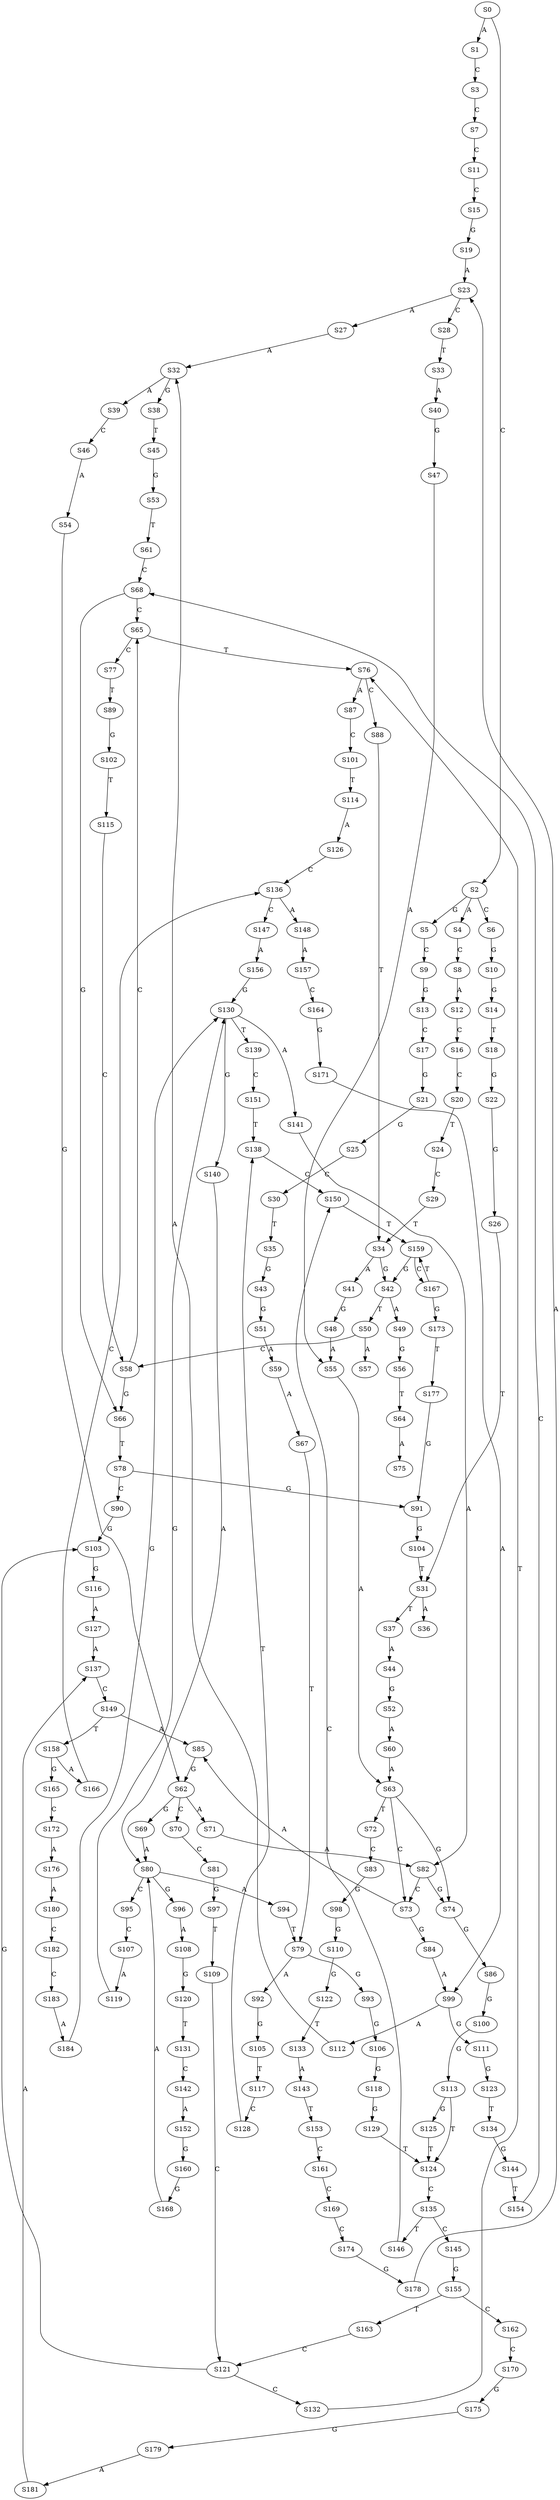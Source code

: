 strict digraph  {
	S0 -> S1 [ label = A ];
	S0 -> S2 [ label = C ];
	S1 -> S3 [ label = C ];
	S2 -> S4 [ label = A ];
	S2 -> S5 [ label = G ];
	S2 -> S6 [ label = C ];
	S3 -> S7 [ label = C ];
	S4 -> S8 [ label = C ];
	S5 -> S9 [ label = C ];
	S6 -> S10 [ label = G ];
	S7 -> S11 [ label = C ];
	S8 -> S12 [ label = A ];
	S9 -> S13 [ label = G ];
	S10 -> S14 [ label = G ];
	S11 -> S15 [ label = C ];
	S12 -> S16 [ label = C ];
	S13 -> S17 [ label = C ];
	S14 -> S18 [ label = T ];
	S15 -> S19 [ label = G ];
	S16 -> S20 [ label = C ];
	S17 -> S21 [ label = G ];
	S18 -> S22 [ label = G ];
	S19 -> S23 [ label = A ];
	S20 -> S24 [ label = T ];
	S21 -> S25 [ label = G ];
	S22 -> S26 [ label = G ];
	S23 -> S27 [ label = A ];
	S23 -> S28 [ label = C ];
	S24 -> S29 [ label = C ];
	S25 -> S30 [ label = C ];
	S26 -> S31 [ label = T ];
	S27 -> S32 [ label = A ];
	S28 -> S33 [ label = T ];
	S29 -> S34 [ label = T ];
	S30 -> S35 [ label = T ];
	S31 -> S36 [ label = A ];
	S31 -> S37 [ label = T ];
	S32 -> S38 [ label = G ];
	S32 -> S39 [ label = A ];
	S33 -> S40 [ label = A ];
	S34 -> S41 [ label = A ];
	S34 -> S42 [ label = G ];
	S35 -> S43 [ label = G ];
	S37 -> S44 [ label = A ];
	S38 -> S45 [ label = T ];
	S39 -> S46 [ label = C ];
	S40 -> S47 [ label = G ];
	S41 -> S48 [ label = G ];
	S42 -> S49 [ label = A ];
	S42 -> S50 [ label = T ];
	S43 -> S51 [ label = G ];
	S44 -> S52 [ label = G ];
	S45 -> S53 [ label = G ];
	S46 -> S54 [ label = A ];
	S47 -> S55 [ label = A ];
	S48 -> S55 [ label = A ];
	S49 -> S56 [ label = G ];
	S50 -> S57 [ label = A ];
	S50 -> S58 [ label = C ];
	S51 -> S59 [ label = A ];
	S52 -> S60 [ label = A ];
	S53 -> S61 [ label = T ];
	S54 -> S62 [ label = G ];
	S55 -> S63 [ label = A ];
	S56 -> S64 [ label = T ];
	S58 -> S65 [ label = C ];
	S58 -> S66 [ label = G ];
	S59 -> S67 [ label = A ];
	S60 -> S63 [ label = A ];
	S61 -> S68 [ label = C ];
	S62 -> S69 [ label = G ];
	S62 -> S70 [ label = C ];
	S62 -> S71 [ label = A ];
	S63 -> S72 [ label = T ];
	S63 -> S73 [ label = C ];
	S63 -> S74 [ label = G ];
	S64 -> S75 [ label = A ];
	S65 -> S76 [ label = T ];
	S65 -> S77 [ label = C ];
	S66 -> S78 [ label = T ];
	S67 -> S79 [ label = T ];
	S68 -> S66 [ label = G ];
	S68 -> S65 [ label = C ];
	S69 -> S80 [ label = A ];
	S70 -> S81 [ label = C ];
	S71 -> S82 [ label = A ];
	S72 -> S83 [ label = C ];
	S73 -> S84 [ label = G ];
	S73 -> S85 [ label = A ];
	S74 -> S86 [ label = G ];
	S76 -> S87 [ label = A ];
	S76 -> S88 [ label = C ];
	S77 -> S89 [ label = T ];
	S78 -> S90 [ label = C ];
	S78 -> S91 [ label = G ];
	S79 -> S92 [ label = A ];
	S79 -> S93 [ label = G ];
	S80 -> S94 [ label = A ];
	S80 -> S95 [ label = C ];
	S80 -> S96 [ label = G ];
	S81 -> S97 [ label = G ];
	S82 -> S73 [ label = C ];
	S82 -> S74 [ label = G ];
	S83 -> S98 [ label = G ];
	S84 -> S99 [ label = A ];
	S85 -> S62 [ label = G ];
	S86 -> S100 [ label = G ];
	S87 -> S101 [ label = C ];
	S88 -> S34 [ label = T ];
	S89 -> S102 [ label = G ];
	S90 -> S103 [ label = G ];
	S91 -> S104 [ label = G ];
	S92 -> S105 [ label = G ];
	S93 -> S106 [ label = G ];
	S94 -> S79 [ label = T ];
	S95 -> S107 [ label = C ];
	S96 -> S108 [ label = A ];
	S97 -> S109 [ label = T ];
	S98 -> S110 [ label = G ];
	S99 -> S111 [ label = G ];
	S99 -> S112 [ label = A ];
	S100 -> S113 [ label = G ];
	S101 -> S114 [ label = T ];
	S102 -> S115 [ label = T ];
	S103 -> S116 [ label = G ];
	S104 -> S31 [ label = T ];
	S105 -> S117 [ label = T ];
	S106 -> S118 [ label = G ];
	S107 -> S119 [ label = A ];
	S108 -> S120 [ label = G ];
	S109 -> S121 [ label = C ];
	S110 -> S122 [ label = G ];
	S111 -> S123 [ label = G ];
	S112 -> S32 [ label = A ];
	S113 -> S124 [ label = T ];
	S113 -> S125 [ label = G ];
	S114 -> S126 [ label = A ];
	S115 -> S58 [ label = C ];
	S116 -> S127 [ label = A ];
	S117 -> S128 [ label = C ];
	S118 -> S129 [ label = G ];
	S119 -> S130 [ label = G ];
	S120 -> S131 [ label = T ];
	S121 -> S132 [ label = C ];
	S121 -> S103 [ label = G ];
	S122 -> S133 [ label = T ];
	S123 -> S134 [ label = T ];
	S124 -> S135 [ label = C ];
	S125 -> S124 [ label = T ];
	S126 -> S136 [ label = C ];
	S127 -> S137 [ label = A ];
	S128 -> S138 [ label = T ];
	S129 -> S124 [ label = T ];
	S130 -> S139 [ label = T ];
	S130 -> S140 [ label = G ];
	S130 -> S141 [ label = A ];
	S131 -> S142 [ label = C ];
	S132 -> S76 [ label = T ];
	S133 -> S143 [ label = A ];
	S134 -> S144 [ label = G ];
	S135 -> S145 [ label = C ];
	S135 -> S146 [ label = T ];
	S136 -> S147 [ label = C ];
	S136 -> S148 [ label = A ];
	S137 -> S149 [ label = C ];
	S138 -> S150 [ label = C ];
	S139 -> S151 [ label = C ];
	S140 -> S80 [ label = A ];
	S141 -> S82 [ label = A ];
	S142 -> S152 [ label = A ];
	S143 -> S153 [ label = T ];
	S144 -> S154 [ label = T ];
	S145 -> S155 [ label = G ];
	S146 -> S150 [ label = C ];
	S147 -> S156 [ label = A ];
	S148 -> S157 [ label = A ];
	S149 -> S85 [ label = A ];
	S149 -> S158 [ label = T ];
	S150 -> S159 [ label = T ];
	S151 -> S138 [ label = T ];
	S152 -> S160 [ label = G ];
	S153 -> S161 [ label = C ];
	S154 -> S68 [ label = C ];
	S155 -> S162 [ label = C ];
	S155 -> S163 [ label = T ];
	S156 -> S130 [ label = G ];
	S157 -> S164 [ label = C ];
	S158 -> S165 [ label = G ];
	S158 -> S166 [ label = A ];
	S159 -> S42 [ label = G ];
	S159 -> S167 [ label = C ];
	S160 -> S168 [ label = G ];
	S161 -> S169 [ label = C ];
	S162 -> S170 [ label = C ];
	S163 -> S121 [ label = C ];
	S164 -> S171 [ label = G ];
	S165 -> S172 [ label = C ];
	S166 -> S136 [ label = C ];
	S167 -> S159 [ label = T ];
	S167 -> S173 [ label = G ];
	S168 -> S80 [ label = A ];
	S169 -> S174 [ label = C ];
	S170 -> S175 [ label = G ];
	S171 -> S99 [ label = A ];
	S172 -> S176 [ label = A ];
	S173 -> S177 [ label = T ];
	S174 -> S178 [ label = G ];
	S175 -> S179 [ label = G ];
	S176 -> S180 [ label = A ];
	S177 -> S91 [ label = G ];
	S178 -> S23 [ label = A ];
	S179 -> S181 [ label = A ];
	S180 -> S182 [ label = C ];
	S181 -> S137 [ label = A ];
	S182 -> S183 [ label = C ];
	S183 -> S184 [ label = A ];
	S184 -> S130 [ label = G ];
}
